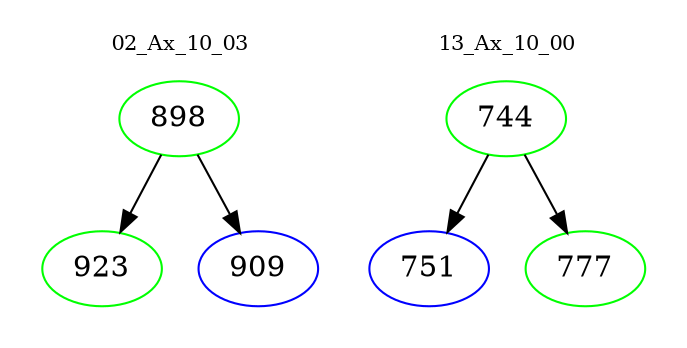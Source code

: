digraph{
subgraph cluster_0 {
color = white
label = "02_Ax_10_03";
fontsize=10;
T0_898 [label="898", color="green"]
T0_898 -> T0_923 [color="black"]
T0_923 [label="923", color="green"]
T0_898 -> T0_909 [color="black"]
T0_909 [label="909", color="blue"]
}
subgraph cluster_1 {
color = white
label = "13_Ax_10_00";
fontsize=10;
T1_744 [label="744", color="green"]
T1_744 -> T1_751 [color="black"]
T1_751 [label="751", color="blue"]
T1_744 -> T1_777 [color="black"]
T1_777 [label="777", color="green"]
}
}
